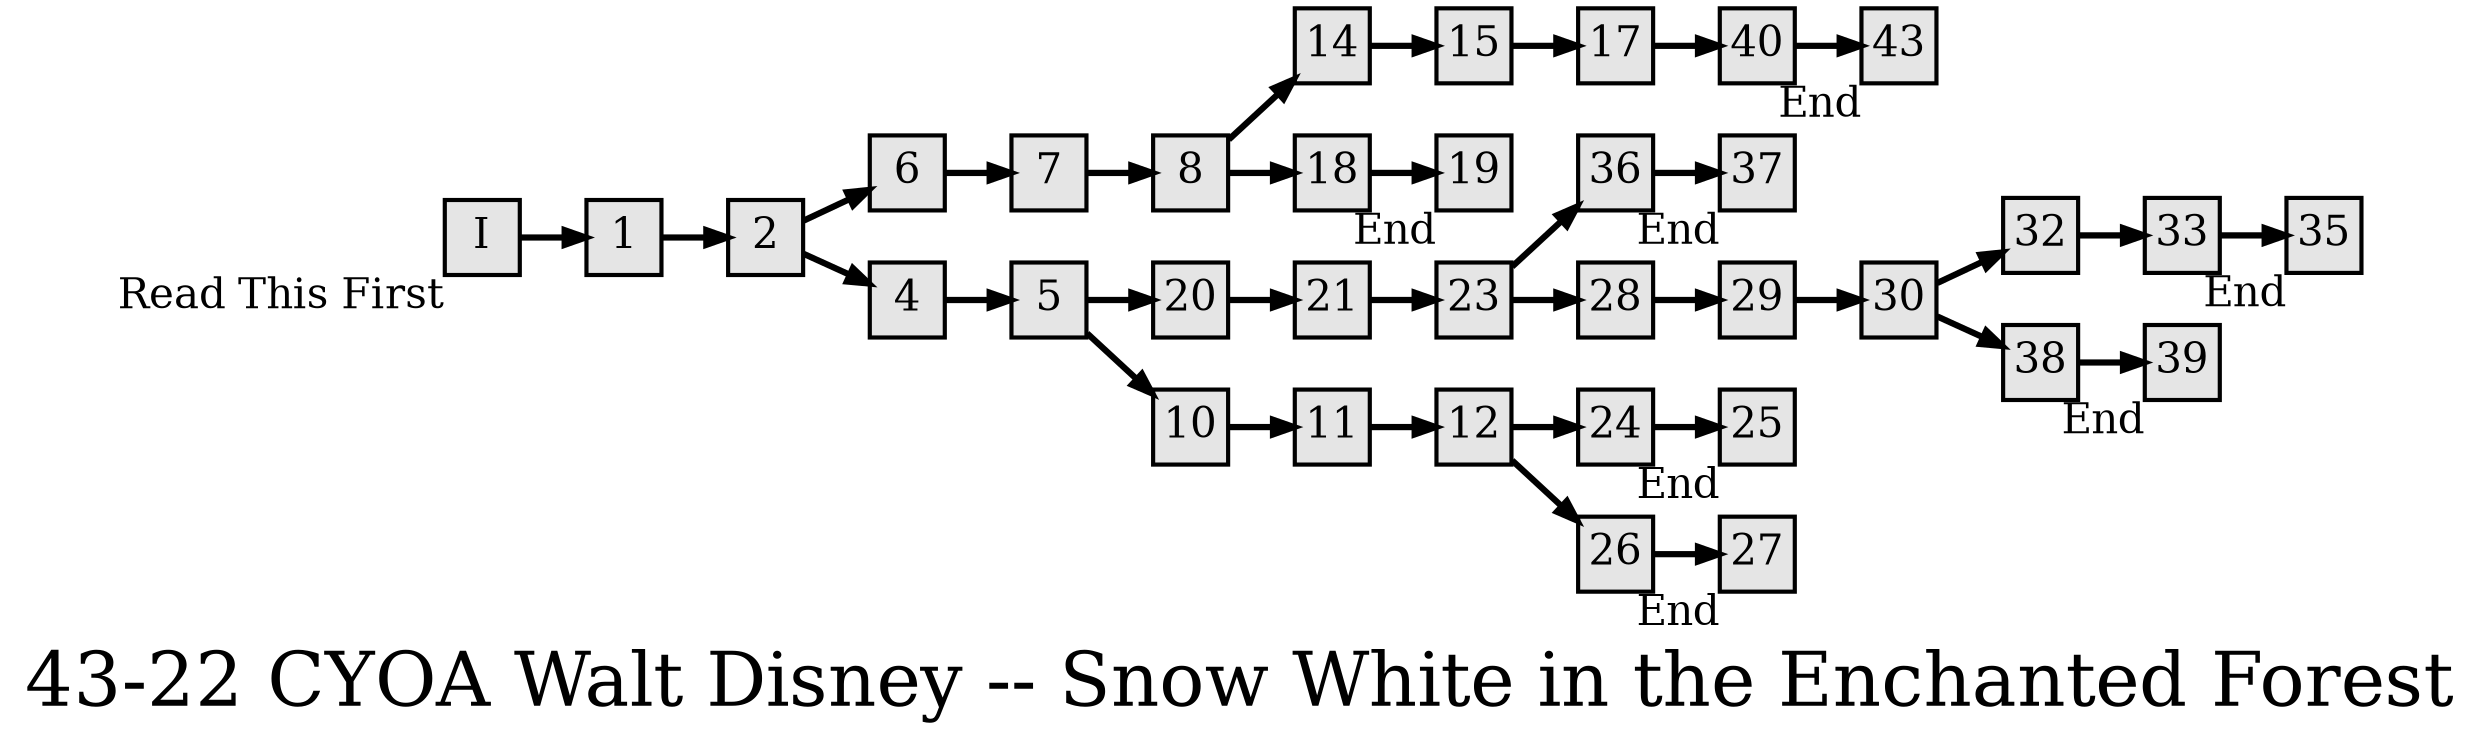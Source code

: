 digraph g{
  graph [ label="43-22 CYOA Walt Disney -- Snow White in the Enchanted Forest" rankdir=LR, ordering=out, fontsize=36, nodesep="0.35", ranksep="0.45"];
  node  [shape=rect, penwidth=2, fontsize=20, style=filled, fillcolor=grey90, margin="0,0", labelfloat=true, regular=true, fixedsize=true];
  edge  [labelfloat=true, penwidth=3, fontsize=12];

  I	[ xlabel="Read This First" ];
  I -> 1;
  1 -> 2;
  2 -> 6;
  2 -> 4;
  4 -> 5;
  5 -> 20;
  5 -> 10;
  6 -> 7;
  7 -> 8;
  8 -> 14;
  8 -> 18;
  10 -> 11;
  11 -> 12;
  12 -> 24;
  12 -> 26;
  14 -> 15;
  15 -> 17;
  17 -> 40;
  18 -> 19;
  19	[ xlabel="End" ];
  20 -> 21;
  21 -> 23;
  23 -> 36;
  23 -> 28;
  24 -> 25;
  25	[ xlabel="End" ];
  26 -> 27;
  27	[ xlabel="End" ];
  28 -> 29;
  29 -> 30;
  30 -> 32;
  30 -> 38;
  32 -> 33;
  33 -> 35;
  35	[ xlabel="End" ];
  36 -> 37;
  37	[ xlabel="End" ];
  38 -> 39;
  39	[ xlabel="End" ];
  40 -> 43;
  43	[ xlabel="End" ];
}

